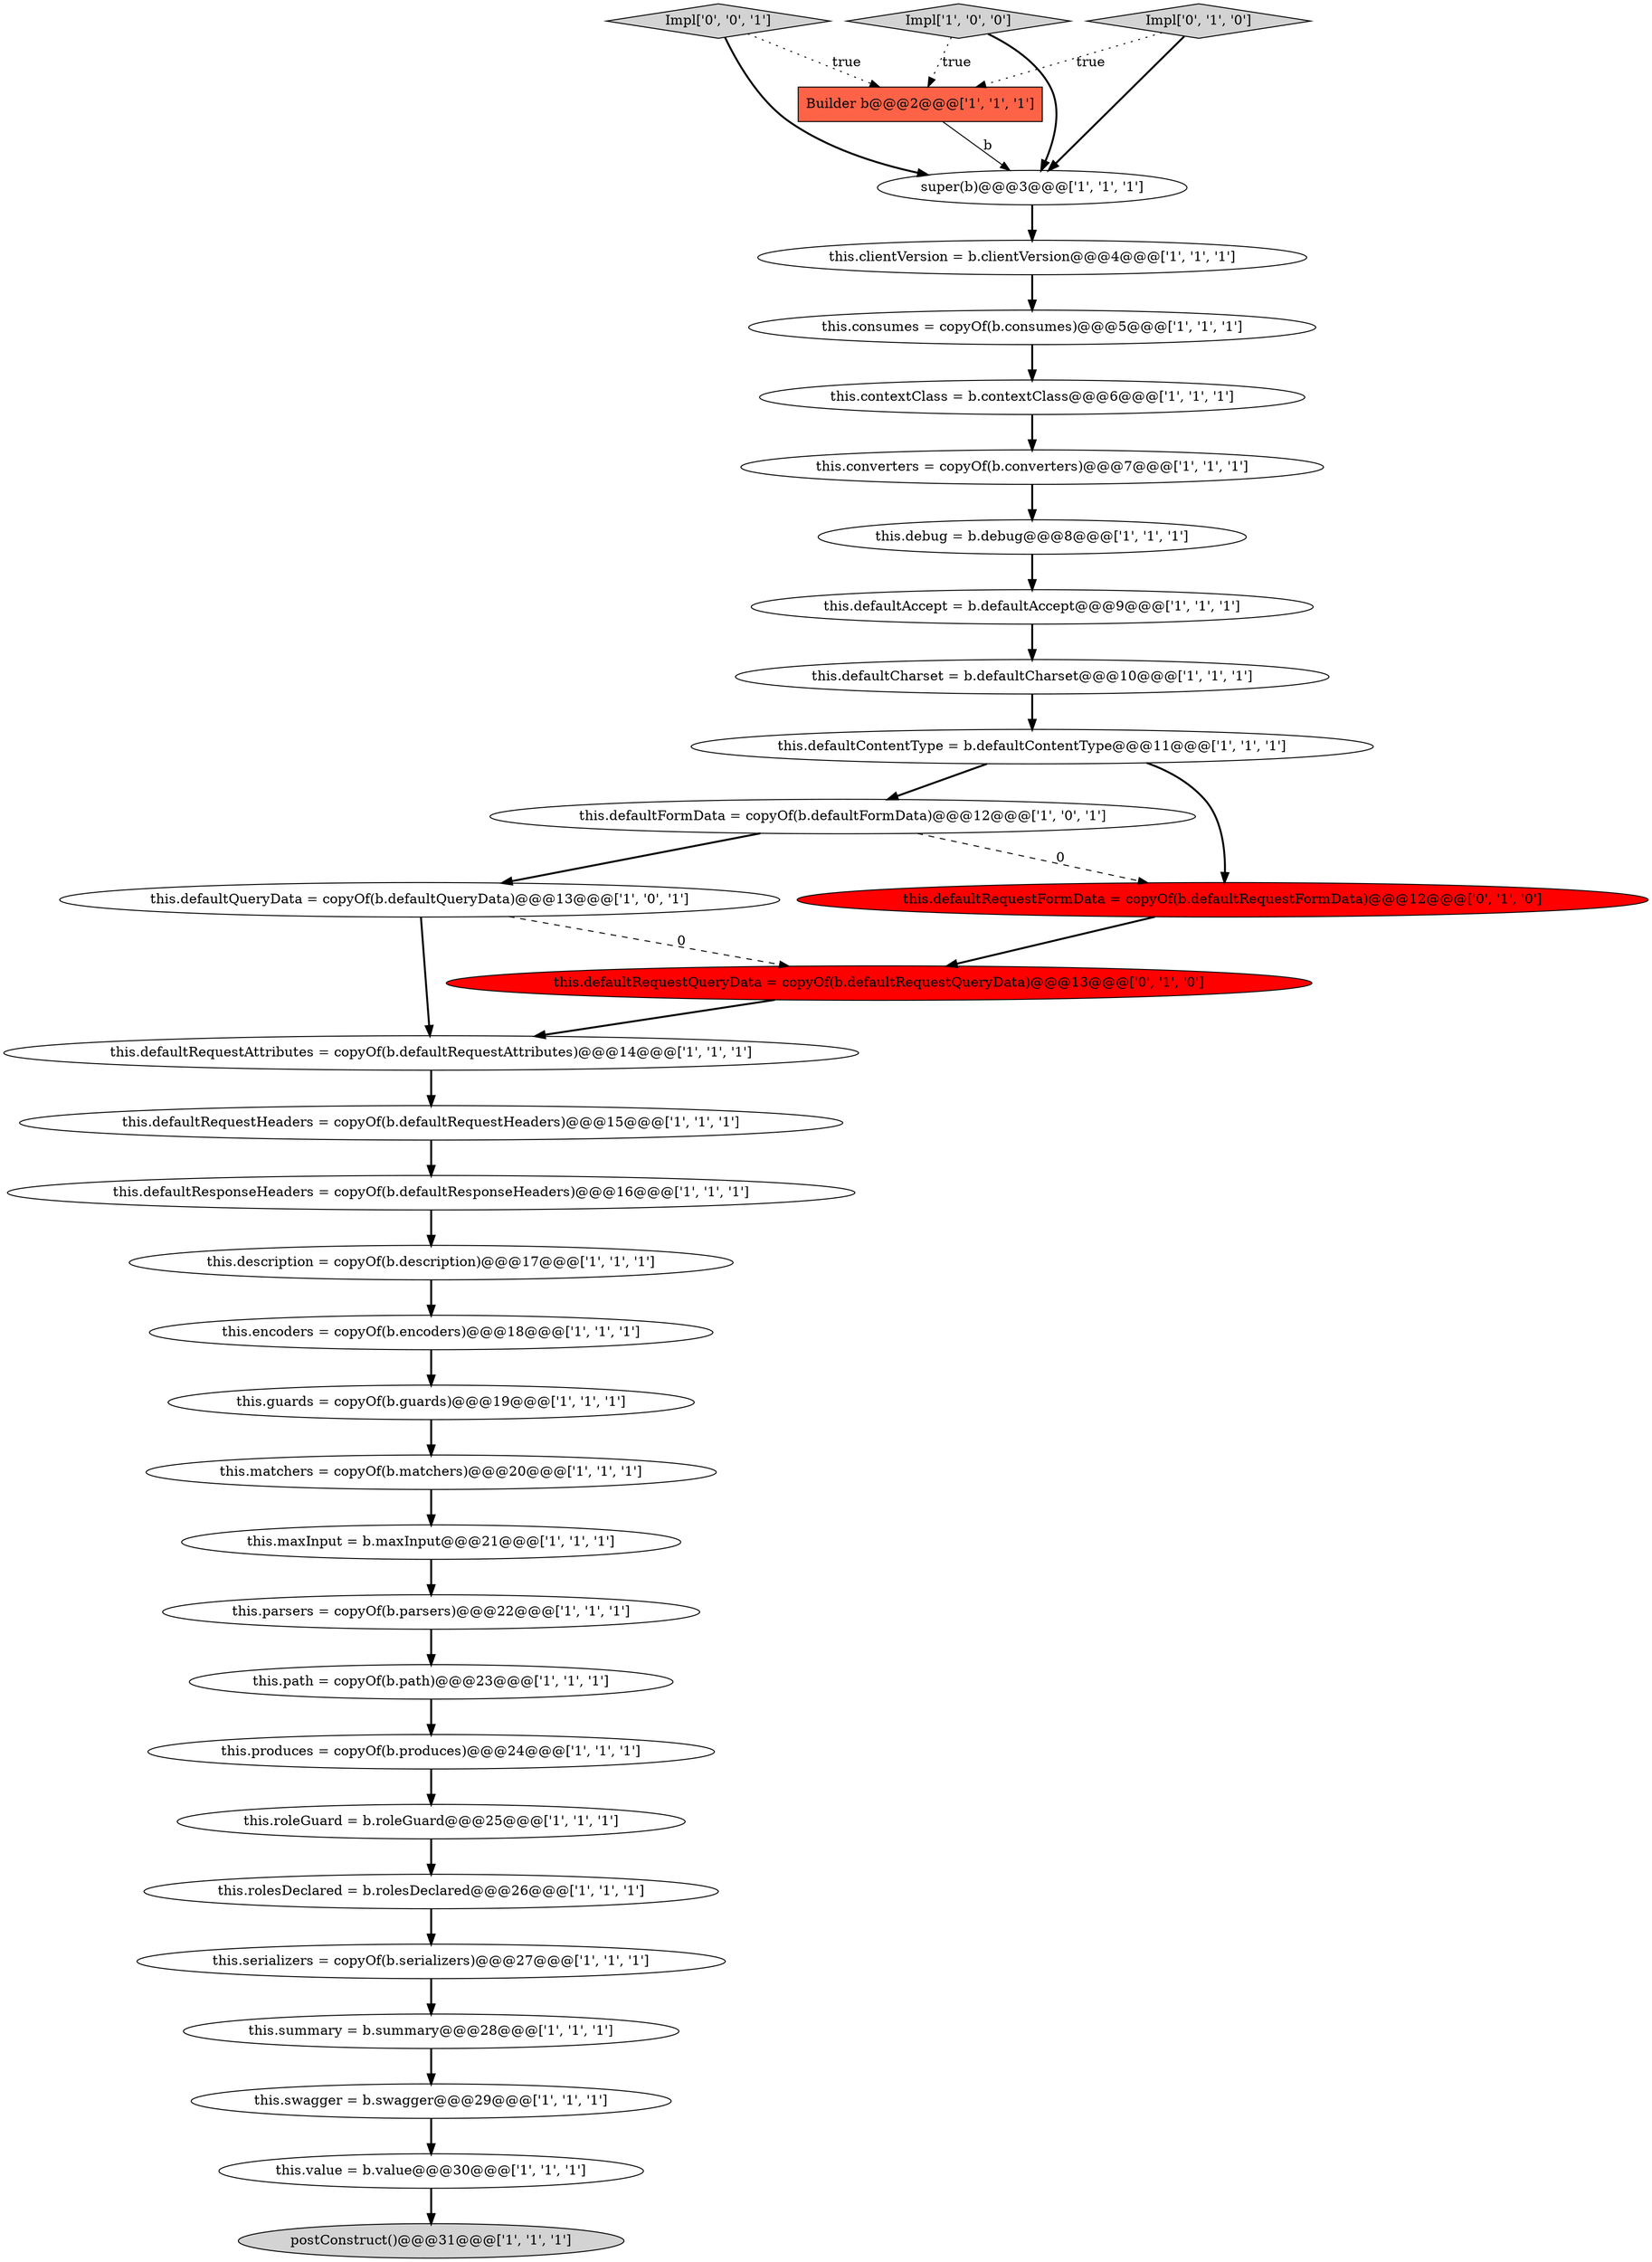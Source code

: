 digraph {
32 [style = filled, label = "this.defaultRequestFormData = copyOf(b.defaultRequestFormData)@@@12@@@['0', '1', '0']", fillcolor = red, shape = ellipse image = "AAA1AAABBB2BBB"];
0 [style = filled, label = "this.clientVersion = b.clientVersion@@@4@@@['1', '1', '1']", fillcolor = white, shape = ellipse image = "AAA0AAABBB1BBB"];
16 [style = filled, label = "this.roleGuard = b.roleGuard@@@25@@@['1', '1', '1']", fillcolor = white, shape = ellipse image = "AAA0AAABBB1BBB"];
18 [style = filled, label = "this.swagger = b.swagger@@@29@@@['1', '1', '1']", fillcolor = white, shape = ellipse image = "AAA0AAABBB1BBB"];
9 [style = filled, label = "this.path = copyOf(b.path)@@@23@@@['1', '1', '1']", fillcolor = white, shape = ellipse image = "AAA0AAABBB1BBB"];
21 [style = filled, label = "this.produces = copyOf(b.produces)@@@24@@@['1', '1', '1']", fillcolor = white, shape = ellipse image = "AAA0AAABBB1BBB"];
25 [style = filled, label = "this.parsers = copyOf(b.parsers)@@@22@@@['1', '1', '1']", fillcolor = white, shape = ellipse image = "AAA0AAABBB1BBB"];
6 [style = filled, label = "this.defaultQueryData = copyOf(b.defaultQueryData)@@@13@@@['1', '0', '1']", fillcolor = white, shape = ellipse image = "AAA0AAABBB1BBB"];
4 [style = filled, label = "this.contextClass = b.contextClass@@@6@@@['1', '1', '1']", fillcolor = white, shape = ellipse image = "AAA0AAABBB1BBB"];
1 [style = filled, label = "this.defaultContentType = b.defaultContentType@@@11@@@['1', '1', '1']", fillcolor = white, shape = ellipse image = "AAA0AAABBB1BBB"];
26 [style = filled, label = "this.converters = copyOf(b.converters)@@@7@@@['1', '1', '1']", fillcolor = white, shape = ellipse image = "AAA0AAABBB1BBB"];
8 [style = filled, label = "this.matchers = copyOf(b.matchers)@@@20@@@['1', '1', '1']", fillcolor = white, shape = ellipse image = "AAA0AAABBB1BBB"];
7 [style = filled, label = "this.defaultRequestAttributes = copyOf(b.defaultRequestAttributes)@@@14@@@['1', '1', '1']", fillcolor = white, shape = ellipse image = "AAA0AAABBB1BBB"];
17 [style = filled, label = "super(b)@@@3@@@['1', '1', '1']", fillcolor = white, shape = ellipse image = "AAA0AAABBB1BBB"];
34 [style = filled, label = "Impl['0', '0', '1']", fillcolor = lightgray, shape = diamond image = "AAA0AAABBB3BBB"];
24 [style = filled, label = "this.serializers = copyOf(b.serializers)@@@27@@@['1', '1', '1']", fillcolor = white, shape = ellipse image = "AAA0AAABBB1BBB"];
31 [style = filled, label = "Impl['0', '1', '0']", fillcolor = lightgray, shape = diamond image = "AAA0AAABBB2BBB"];
12 [style = filled, label = "this.defaultRequestHeaders = copyOf(b.defaultRequestHeaders)@@@15@@@['1', '1', '1']", fillcolor = white, shape = ellipse image = "AAA0AAABBB1BBB"];
2 [style = filled, label = "this.guards = copyOf(b.guards)@@@19@@@['1', '1', '1']", fillcolor = white, shape = ellipse image = "AAA0AAABBB1BBB"];
11 [style = filled, label = "this.defaultAccept = b.defaultAccept@@@9@@@['1', '1', '1']", fillcolor = white, shape = ellipse image = "AAA0AAABBB1BBB"];
29 [style = filled, label = "this.maxInput = b.maxInput@@@21@@@['1', '1', '1']", fillcolor = white, shape = ellipse image = "AAA0AAABBB1BBB"];
13 [style = filled, label = "this.summary = b.summary@@@28@@@['1', '1', '1']", fillcolor = white, shape = ellipse image = "AAA0AAABBB1BBB"];
5 [style = filled, label = "this.defaultFormData = copyOf(b.defaultFormData)@@@12@@@['1', '0', '1']", fillcolor = white, shape = ellipse image = "AAA0AAABBB1BBB"];
28 [style = filled, label = "this.encoders = copyOf(b.encoders)@@@18@@@['1', '1', '1']", fillcolor = white, shape = ellipse image = "AAA0AAABBB1BBB"];
10 [style = filled, label = "this.rolesDeclared = b.rolesDeclared@@@26@@@['1', '1', '1']", fillcolor = white, shape = ellipse image = "AAA0AAABBB1BBB"];
15 [style = filled, label = "this.consumes = copyOf(b.consumes)@@@5@@@['1', '1', '1']", fillcolor = white, shape = ellipse image = "AAA0AAABBB1BBB"];
33 [style = filled, label = "this.defaultRequestQueryData = copyOf(b.defaultRequestQueryData)@@@13@@@['0', '1', '0']", fillcolor = red, shape = ellipse image = "AAA1AAABBB2BBB"];
3 [style = filled, label = "this.description = copyOf(b.description)@@@17@@@['1', '1', '1']", fillcolor = white, shape = ellipse image = "AAA0AAABBB1BBB"];
14 [style = filled, label = "postConstruct()@@@31@@@['1', '1', '1']", fillcolor = lightgray, shape = ellipse image = "AAA0AAABBB1BBB"];
30 [style = filled, label = "this.value = b.value@@@30@@@['1', '1', '1']", fillcolor = white, shape = ellipse image = "AAA0AAABBB1BBB"];
20 [style = filled, label = "this.defaultCharset = b.defaultCharset@@@10@@@['1', '1', '1']", fillcolor = white, shape = ellipse image = "AAA0AAABBB1BBB"];
27 [style = filled, label = "this.defaultResponseHeaders = copyOf(b.defaultResponseHeaders)@@@16@@@['1', '1', '1']", fillcolor = white, shape = ellipse image = "AAA0AAABBB1BBB"];
19 [style = filled, label = "Impl['1', '0', '0']", fillcolor = lightgray, shape = diamond image = "AAA0AAABBB1BBB"];
22 [style = filled, label = "Builder b@@@2@@@['1', '1', '1']", fillcolor = tomato, shape = box image = "AAA0AAABBB1BBB"];
23 [style = filled, label = "this.debug = b.debug@@@8@@@['1', '1', '1']", fillcolor = white, shape = ellipse image = "AAA0AAABBB1BBB"];
1->5 [style = bold, label=""];
33->7 [style = bold, label=""];
11->20 [style = bold, label=""];
31->22 [style = dotted, label="true"];
7->12 [style = bold, label=""];
16->10 [style = bold, label=""];
10->24 [style = bold, label=""];
25->9 [style = bold, label=""];
27->3 [style = bold, label=""];
4->26 [style = bold, label=""];
18->30 [style = bold, label=""];
29->25 [style = bold, label=""];
19->17 [style = bold, label=""];
20->1 [style = bold, label=""];
6->33 [style = dashed, label="0"];
0->15 [style = bold, label=""];
32->33 [style = bold, label=""];
5->32 [style = dashed, label="0"];
22->17 [style = solid, label="b"];
28->2 [style = bold, label=""];
34->22 [style = dotted, label="true"];
3->28 [style = bold, label=""];
17->0 [style = bold, label=""];
5->6 [style = bold, label=""];
26->23 [style = bold, label=""];
34->17 [style = bold, label=""];
19->22 [style = dotted, label="true"];
15->4 [style = bold, label=""];
9->21 [style = bold, label=""];
21->16 [style = bold, label=""];
1->32 [style = bold, label=""];
30->14 [style = bold, label=""];
31->17 [style = bold, label=""];
23->11 [style = bold, label=""];
6->7 [style = bold, label=""];
12->27 [style = bold, label=""];
8->29 [style = bold, label=""];
13->18 [style = bold, label=""];
2->8 [style = bold, label=""];
24->13 [style = bold, label=""];
}
